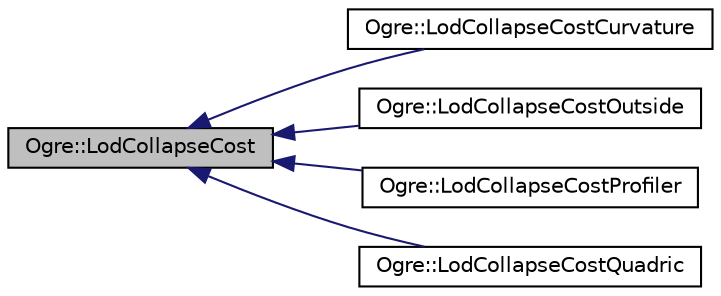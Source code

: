 digraph "Ogre::LodCollapseCost"
{
  bgcolor="transparent";
  edge [fontname="Helvetica",fontsize="10",labelfontname="Helvetica",labelfontsize="10"];
  node [fontname="Helvetica",fontsize="10",shape=record];
  rankdir="LR";
  Node0 [label="Ogre::LodCollapseCost",height=0.2,width=0.4,color="black", fillcolor="grey75", style="filled", fontcolor="black"];
  Node0 -> Node1 [dir="back",color="midnightblue",fontsize="10",style="solid",fontname="Helvetica"];
  Node1 [label="Ogre::LodCollapseCostCurvature",height=0.2,width=0.4,color="black",URL="$class_ogre_1_1_lod_collapse_cost_curvature.html"];
  Node0 -> Node2 [dir="back",color="midnightblue",fontsize="10",style="solid",fontname="Helvetica"];
  Node2 [label="Ogre::LodCollapseCostOutside",height=0.2,width=0.4,color="black",URL="$class_ogre_1_1_lod_collapse_cost_outside.html"];
  Node0 -> Node3 [dir="back",color="midnightblue",fontsize="10",style="solid",fontname="Helvetica"];
  Node3 [label="Ogre::LodCollapseCostProfiler",height=0.2,width=0.4,color="black",URL="$class_ogre_1_1_lod_collapse_cost_profiler.html"];
  Node0 -> Node4 [dir="back",color="midnightblue",fontsize="10",style="solid",fontname="Helvetica"];
  Node4 [label="Ogre::LodCollapseCostQuadric",height=0.2,width=0.4,color="black",URL="$class_ogre_1_1_lod_collapse_cost_quadric.html"];
}
